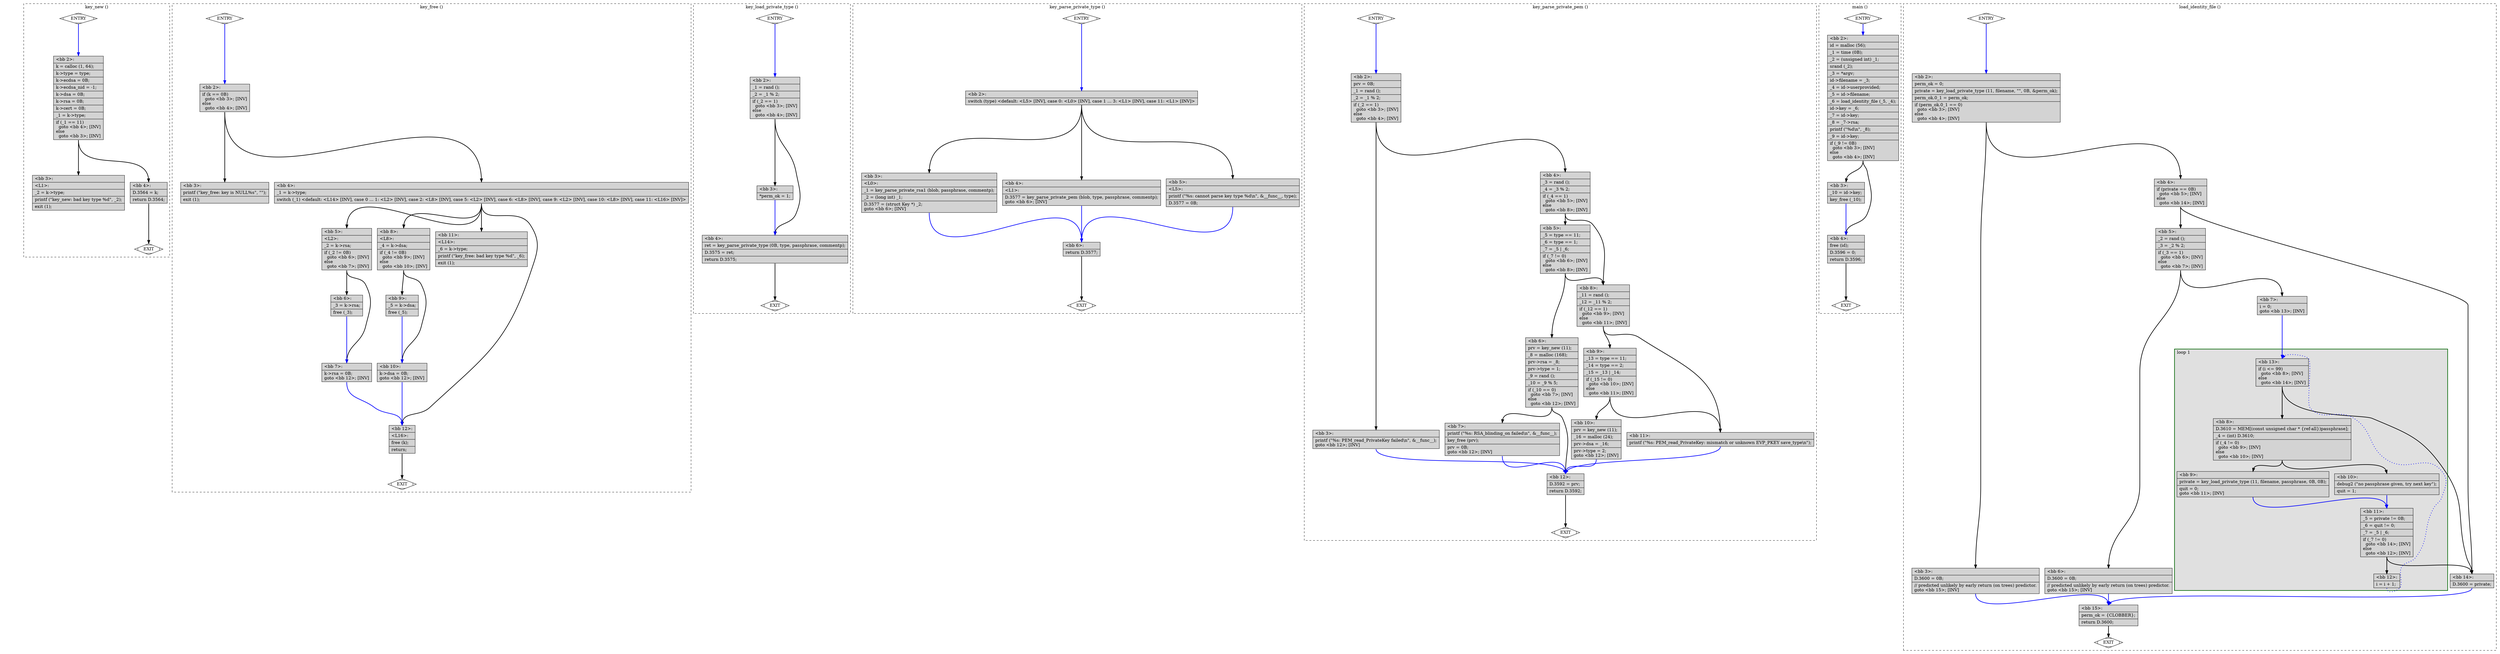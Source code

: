 digraph "test.o-openssh_leak_8.c.015t.cfg" {
overlap=false;
subgraph "cluster_key_new" {
	style="dashed";
	color="black";
	label="key_new ()";
	fn_22_basic_block_0 [shape=Mdiamond,style=filled,fillcolor=white,label="ENTRY"];

	fn_22_basic_block_1 [shape=Mdiamond,style=filled,fillcolor=white,label="EXIT"];

	fn_22_basic_block_2 [shape=record,style=filled,fillcolor=lightgrey,label="{\<bb\ 2\>:\l\
|k\ =\ calloc\ (1,\ 64);\l\
|k-\>type\ =\ type;\l\
|k-\>ecdsa\ =\ 0B;\l\
|k-\>ecdsa_nid\ =\ -1;\l\
|k-\>dsa\ =\ 0B;\l\
|k-\>rsa\ =\ 0B;\l\
|k-\>cert\ =\ 0B;\l\
|_1\ =\ k-\>type;\l\
|if\ (_1\ ==\ 11)\l\
\ \ goto\ \<bb\ 4\>;\ [INV]\l\
else\l\
\ \ goto\ \<bb\ 3\>;\ [INV]\l\
}"];

	fn_22_basic_block_3 [shape=record,style=filled,fillcolor=lightgrey,label="{\<bb\ 3\>:\l\
|\<L1\>:\l\
|_2\ =\ k-\>type;\l\
|printf\ (\"key_new:\ bad\ key\ type\ %d\",\ _2);\l\
|exit\ (1);\l\
}"];

	fn_22_basic_block_4 [shape=record,style=filled,fillcolor=lightgrey,label="{\<bb\ 4\>:\l\
|D.3564\ =\ k;\l\
|return\ D.3564;\l\
}"];

	fn_22_basic_block_0:s -> fn_22_basic_block_2:n [style="solid,bold",color=blue,weight=100,constraint=true];
	fn_22_basic_block_2:s -> fn_22_basic_block_3:n [style="solid,bold",color=black,weight=10,constraint=true];
	fn_22_basic_block_2:s -> fn_22_basic_block_4:n [style="solid,bold",color=black,weight=10,constraint=true];
	fn_22_basic_block_4:s -> fn_22_basic_block_1:n [style="solid,bold",color=black,weight=10,constraint=true];
	fn_22_basic_block_0:s -> fn_22_basic_block_1:n [style="invis",constraint=true];
}
subgraph "cluster_key_free" {
	style="dashed";
	color="black";
	label="key_free ()";
	fn_23_basic_block_0 [shape=Mdiamond,style=filled,fillcolor=white,label="ENTRY"];

	fn_23_basic_block_1 [shape=Mdiamond,style=filled,fillcolor=white,label="EXIT"];

	fn_23_basic_block_2 [shape=record,style=filled,fillcolor=lightgrey,label="{\<bb\ 2\>:\l\
|if\ (k\ ==\ 0B)\l\
\ \ goto\ \<bb\ 3\>;\ [INV]\l\
else\l\
\ \ goto\ \<bb\ 4\>;\ [INV]\l\
}"];

	fn_23_basic_block_3 [shape=record,style=filled,fillcolor=lightgrey,label="{\<bb\ 3\>:\l\
|printf\ (\"key_free:\ key\ is\ NULL%s\",\ \"\");\l\
|exit\ (1);\l\
}"];

	fn_23_basic_block_4 [shape=record,style=filled,fillcolor=lightgrey,label="{\<bb\ 4\>:\l\
|_1\ =\ k-\>type;\l\
|switch\ (_1)\ \<default:\ \<L14\>\ [INV],\ case\ 0\ ...\ 1:\ \<L2\>\ [INV],\ case\ 2:\ \<L8\>\ [INV],\ case\ 5:\ \<L2\>\ [INV],\ case\ 6:\ \<L8\>\ [INV],\ case\ 9:\ \<L2\>\ [INV],\ case\ 10:\ \<L8\>\ [INV],\ case\ 11:\ \<L16\>\ [INV]\>\l\
}"];

	fn_23_basic_block_5 [shape=record,style=filled,fillcolor=lightgrey,label="{\<bb\ 5\>:\l\
|\<L2\>:\l\
|_2\ =\ k-\>rsa;\l\
|if\ (_2\ !=\ 0B)\l\
\ \ goto\ \<bb\ 6\>;\ [INV]\l\
else\l\
\ \ goto\ \<bb\ 7\>;\ [INV]\l\
}"];

	fn_23_basic_block_6 [shape=record,style=filled,fillcolor=lightgrey,label="{\<bb\ 6\>:\l\
|_3\ =\ k-\>rsa;\l\
|free\ (_3);\l\
}"];

	fn_23_basic_block_7 [shape=record,style=filled,fillcolor=lightgrey,label="{\<bb\ 7\>:\l\
|k-\>rsa\ =\ 0B;\l\
goto\ \<bb\ 12\>;\ [INV]\l\
}"];

	fn_23_basic_block_8 [shape=record,style=filled,fillcolor=lightgrey,label="{\<bb\ 8\>:\l\
|\<L8\>:\l\
|_4\ =\ k-\>dsa;\l\
|if\ (_4\ !=\ 0B)\l\
\ \ goto\ \<bb\ 9\>;\ [INV]\l\
else\l\
\ \ goto\ \<bb\ 10\>;\ [INV]\l\
}"];

	fn_23_basic_block_9 [shape=record,style=filled,fillcolor=lightgrey,label="{\<bb\ 9\>:\l\
|_5\ =\ k-\>dsa;\l\
|free\ (_5);\l\
}"];

	fn_23_basic_block_10 [shape=record,style=filled,fillcolor=lightgrey,label="{\<bb\ 10\>:\l\
|k-\>dsa\ =\ 0B;\l\
goto\ \<bb\ 12\>;\ [INV]\l\
}"];

	fn_23_basic_block_11 [shape=record,style=filled,fillcolor=lightgrey,label="{\<bb\ 11\>:\l\
|\<L14\>:\l\
|_6\ =\ k-\>type;\l\
|printf\ (\"key_free:\ bad\ key\ type\ %d\",\ _6);\l\
|exit\ (1);\l\
}"];

	fn_23_basic_block_12 [shape=record,style=filled,fillcolor=lightgrey,label="{\<bb\ 12\>:\l\
|\<L16\>:\l\
|free\ (k);\l\
|return;\l\
}"];

	fn_23_basic_block_0:s -> fn_23_basic_block_2:n [style="solid,bold",color=blue,weight=100,constraint=true];
	fn_23_basic_block_2:s -> fn_23_basic_block_3:n [style="solid,bold",color=black,weight=10,constraint=true];
	fn_23_basic_block_2:s -> fn_23_basic_block_4:n [style="solid,bold",color=black,weight=10,constraint=true];
	fn_23_basic_block_4:s -> fn_23_basic_block_11:n [style="solid,bold",color=black,weight=10,constraint=true];
	fn_23_basic_block_4:s -> fn_23_basic_block_5:n [style="solid,bold",color=black,weight=10,constraint=true];
	fn_23_basic_block_4:s -> fn_23_basic_block_8:n [style="solid,bold",color=black,weight=10,constraint=true];
	fn_23_basic_block_4:s -> fn_23_basic_block_12:n [style="solid,bold",color=black,weight=10,constraint=true];
	fn_23_basic_block_5:s -> fn_23_basic_block_6:n [style="solid,bold",color=black,weight=10,constraint=true];
	fn_23_basic_block_5:s -> fn_23_basic_block_7:n [style="solid,bold",color=black,weight=10,constraint=true];
	fn_23_basic_block_6:s -> fn_23_basic_block_7:n [style="solid,bold",color=blue,weight=100,constraint=true];
	fn_23_basic_block_7:s -> fn_23_basic_block_12:n [style="solid,bold",color=blue,weight=100,constraint=true];
	fn_23_basic_block_8:s -> fn_23_basic_block_9:n [style="solid,bold",color=black,weight=10,constraint=true];
	fn_23_basic_block_8:s -> fn_23_basic_block_10:n [style="solid,bold",color=black,weight=10,constraint=true];
	fn_23_basic_block_9:s -> fn_23_basic_block_10:n [style="solid,bold",color=blue,weight=100,constraint=true];
	fn_23_basic_block_10:s -> fn_23_basic_block_12:n [style="solid,bold",color=blue,weight=100,constraint=true];
	fn_23_basic_block_12:s -> fn_23_basic_block_1:n [style="solid,bold",color=black,weight=10,constraint=true];
	fn_23_basic_block_0:s -> fn_23_basic_block_1:n [style="invis",constraint=true];
}
subgraph "cluster_key_load_private_type" {
	style="dashed";
	color="black";
	label="key_load_private_type ()";
	fn_26_basic_block_0 [shape=Mdiamond,style=filled,fillcolor=white,label="ENTRY"];

	fn_26_basic_block_1 [shape=Mdiamond,style=filled,fillcolor=white,label="EXIT"];

	fn_26_basic_block_2 [shape=record,style=filled,fillcolor=lightgrey,label="{\<bb\ 2\>:\l\
|_1\ =\ rand\ ();\l\
|_2\ =\ _1\ %\ 2;\l\
|if\ (_2\ ==\ 1)\l\
\ \ goto\ \<bb\ 3\>;\ [INV]\l\
else\l\
\ \ goto\ \<bb\ 4\>;\ [INV]\l\
}"];

	fn_26_basic_block_3 [shape=record,style=filled,fillcolor=lightgrey,label="{\<bb\ 3\>:\l\
|*perm_ok\ =\ 1;\l\
}"];

	fn_26_basic_block_4 [shape=record,style=filled,fillcolor=lightgrey,label="{\<bb\ 4\>:\l\
|ret\ =\ key_parse_private_type\ (0B,\ type,\ passphrase,\ commentp);\l\
|D.3575\ =\ ret;\l\
|return\ D.3575;\l\
}"];

	fn_26_basic_block_0:s -> fn_26_basic_block_2:n [style="solid,bold",color=blue,weight=100,constraint=true];
	fn_26_basic_block_2:s -> fn_26_basic_block_3:n [style="solid,bold",color=black,weight=10,constraint=true];
	fn_26_basic_block_2:s -> fn_26_basic_block_4:n [style="solid,bold",color=black,weight=10,constraint=true];
	fn_26_basic_block_3:s -> fn_26_basic_block_4:n [style="solid,bold",color=blue,weight=100,constraint=true];
	fn_26_basic_block_4:s -> fn_26_basic_block_1:n [style="solid,bold",color=black,weight=10,constraint=true];
	fn_26_basic_block_0:s -> fn_26_basic_block_1:n [style="invis",constraint=true];
}
subgraph "cluster_key_parse_private_type" {
	style="dashed";
	color="black";
	label="key_parse_private_type ()";
	fn_25_basic_block_0 [shape=Mdiamond,style=filled,fillcolor=white,label="ENTRY"];

	fn_25_basic_block_1 [shape=Mdiamond,style=filled,fillcolor=white,label="EXIT"];

	fn_25_basic_block_2 [shape=record,style=filled,fillcolor=lightgrey,label="{\<bb\ 2\>:\l\
|switch\ (type)\ \<default:\ \<L5\>\ [INV],\ case\ 0:\ \<L0\>\ [INV],\ case\ 1\ ...\ 3:\ \<L1\>\ [INV],\ case\ 11:\ \<L1\>\ [INV]\>\l\
}"];

	fn_25_basic_block_3 [shape=record,style=filled,fillcolor=lightgrey,label="{\<bb\ 3\>:\l\
|\<L0\>:\l\
|_1\ =\ key_parse_private_rsa1\ (blob,\ passphrase,\ commentp);\l\
|_2\ =\ (long\ int)\ _1;\l\
|D.3577\ =\ (struct\ Key\ *)\ _2;\l\
goto\ \<bb\ 6\>;\ [INV]\l\
}"];

	fn_25_basic_block_4 [shape=record,style=filled,fillcolor=lightgrey,label="{\<bb\ 4\>:\l\
|\<L1\>:\l\
|D.3577\ =\ key_parse_private_pem\ (blob,\ type,\ passphrase,\ commentp);\l\
goto\ \<bb\ 6\>;\ [INV]\l\
}"];

	fn_25_basic_block_5 [shape=record,style=filled,fillcolor=lightgrey,label="{\<bb\ 5\>:\l\
|\<L5\>:\l\
|printf\ (\"%s:\ cannot\ parse\ key\ type\ %d\\n\",\ &__func__,\ type);\l\
|D.3577\ =\ 0B;\l\
}"];

	fn_25_basic_block_6 [shape=record,style=filled,fillcolor=lightgrey,label="{\<bb\ 6\>:\l\
|return\ D.3577;\l\
}"];

	fn_25_basic_block_0:s -> fn_25_basic_block_2:n [style="solid,bold",color=blue,weight=100,constraint=true];
	fn_25_basic_block_2:s -> fn_25_basic_block_5:n [style="solid,bold",color=black,weight=10,constraint=true];
	fn_25_basic_block_2:s -> fn_25_basic_block_3:n [style="solid,bold",color=black,weight=10,constraint=true];
	fn_25_basic_block_2:s -> fn_25_basic_block_4:n [style="solid,bold",color=black,weight=10,constraint=true];
	fn_25_basic_block_3:s -> fn_25_basic_block_6:n [style="solid,bold",color=blue,weight=100,constraint=true];
	fn_25_basic_block_4:s -> fn_25_basic_block_6:n [style="solid,bold",color=blue,weight=100,constraint=true];
	fn_25_basic_block_5:s -> fn_25_basic_block_6:n [style="solid,bold",color=blue,weight=100,constraint=true];
	fn_25_basic_block_6:s -> fn_25_basic_block_1:n [style="solid,bold",color=black,weight=10,constraint=true];
	fn_25_basic_block_0:s -> fn_25_basic_block_1:n [style="invis",constraint=true];
}
subgraph "cluster_key_parse_private_pem" {
	style="dashed";
	color="black";
	label="key_parse_private_pem ()";
	fn_24_basic_block_0 [shape=Mdiamond,style=filled,fillcolor=white,label="ENTRY"];

	fn_24_basic_block_1 [shape=Mdiamond,style=filled,fillcolor=white,label="EXIT"];

	fn_24_basic_block_2 [shape=record,style=filled,fillcolor=lightgrey,label="{\<bb\ 2\>:\l\
|prv\ =\ 0B;\l\
|_1\ =\ rand\ ();\l\
|_2\ =\ _1\ %\ 2;\l\
|if\ (_2\ ==\ 1)\l\
\ \ goto\ \<bb\ 3\>;\ [INV]\l\
else\l\
\ \ goto\ \<bb\ 4\>;\ [INV]\l\
}"];

	fn_24_basic_block_3 [shape=record,style=filled,fillcolor=lightgrey,label="{\<bb\ 3\>:\l\
|printf\ (\"%s:\ PEM_read_PrivateKey\ failed\\n\",\ &__func__);\l\
goto\ \<bb\ 12\>;\ [INV]\l\
}"];

	fn_24_basic_block_4 [shape=record,style=filled,fillcolor=lightgrey,label="{\<bb\ 4\>:\l\
|_3\ =\ rand\ ();\l\
|_4\ =\ _3\ %\ 2;\l\
|if\ (_4\ ==\ 1)\l\
\ \ goto\ \<bb\ 5\>;\ [INV]\l\
else\l\
\ \ goto\ \<bb\ 8\>;\ [INV]\l\
}"];

	fn_24_basic_block_5 [shape=record,style=filled,fillcolor=lightgrey,label="{\<bb\ 5\>:\l\
|_5\ =\ type\ ==\ 11;\l\
|_6\ =\ type\ ==\ 1;\l\
|_7\ =\ _5\ \|\ _6;\l\
|if\ (_7\ !=\ 0)\l\
\ \ goto\ \<bb\ 6\>;\ [INV]\l\
else\l\
\ \ goto\ \<bb\ 8\>;\ [INV]\l\
}"];

	fn_24_basic_block_6 [shape=record,style=filled,fillcolor=lightgrey,label="{\<bb\ 6\>:\l\
|prv\ =\ key_new\ (11);\l\
|_8\ =\ malloc\ (168);\l\
|prv-\>rsa\ =\ _8;\l\
|prv-\>type\ =\ 1;\l\
|_9\ =\ rand\ ();\l\
|_10\ =\ _9\ %\ 5;\l\
|if\ (_10\ ==\ 0)\l\
\ \ goto\ \<bb\ 7\>;\ [INV]\l\
else\l\
\ \ goto\ \<bb\ 12\>;\ [INV]\l\
}"];

	fn_24_basic_block_7 [shape=record,style=filled,fillcolor=lightgrey,label="{\<bb\ 7\>:\l\
|printf\ (\"%s:\ RSA_blinding_on\ failed\\n\",\ &__func__);\l\
|key_free\ (prv);\l\
|prv\ =\ 0B;\l\
goto\ \<bb\ 12\>;\ [INV]\l\
}"];

	fn_24_basic_block_8 [shape=record,style=filled,fillcolor=lightgrey,label="{\<bb\ 8\>:\l\
|_11\ =\ rand\ ();\l\
|_12\ =\ _11\ %\ 2;\l\
|if\ (_12\ ==\ 1)\l\
\ \ goto\ \<bb\ 9\>;\ [INV]\l\
else\l\
\ \ goto\ \<bb\ 11\>;\ [INV]\l\
}"];

	fn_24_basic_block_9 [shape=record,style=filled,fillcolor=lightgrey,label="{\<bb\ 9\>:\l\
|_13\ =\ type\ ==\ 11;\l\
|_14\ =\ type\ ==\ 2;\l\
|_15\ =\ _13\ \|\ _14;\l\
|if\ (_15\ !=\ 0)\l\
\ \ goto\ \<bb\ 10\>;\ [INV]\l\
else\l\
\ \ goto\ \<bb\ 11\>;\ [INV]\l\
}"];

	fn_24_basic_block_10 [shape=record,style=filled,fillcolor=lightgrey,label="{\<bb\ 10\>:\l\
|prv\ =\ key_new\ (11);\l\
|_16\ =\ malloc\ (24);\l\
|prv-\>dsa\ =\ _16;\l\
|prv-\>type\ =\ 2;\l\
goto\ \<bb\ 12\>;\ [INV]\l\
}"];

	fn_24_basic_block_11 [shape=record,style=filled,fillcolor=lightgrey,label="{\<bb\ 11\>:\l\
|printf\ (\"%s:\ PEM_read_PrivateKey:\ mismatch\ or\ unknown\ EVP_PKEY\ save_type\\n\");\l\
}"];

	fn_24_basic_block_12 [shape=record,style=filled,fillcolor=lightgrey,label="{\<bb\ 12\>:\l\
|D.3592\ =\ prv;\l\
|return\ D.3592;\l\
}"];

	fn_24_basic_block_0:s -> fn_24_basic_block_2:n [style="solid,bold",color=blue,weight=100,constraint=true];
	fn_24_basic_block_2:s -> fn_24_basic_block_3:n [style="solid,bold",color=black,weight=10,constraint=true];
	fn_24_basic_block_2:s -> fn_24_basic_block_4:n [style="solid,bold",color=black,weight=10,constraint=true];
	fn_24_basic_block_3:s -> fn_24_basic_block_12:n [style="solid,bold",color=blue,weight=100,constraint=true];
	fn_24_basic_block_4:s -> fn_24_basic_block_5:n [style="solid,bold",color=black,weight=10,constraint=true];
	fn_24_basic_block_4:s -> fn_24_basic_block_8:n [style="solid,bold",color=black,weight=10,constraint=true];
	fn_24_basic_block_5:s -> fn_24_basic_block_6:n [style="solid,bold",color=black,weight=10,constraint=true];
	fn_24_basic_block_5:s -> fn_24_basic_block_8:n [style="solid,bold",color=black,weight=10,constraint=true];
	fn_24_basic_block_6:s -> fn_24_basic_block_7:n [style="solid,bold",color=black,weight=10,constraint=true];
	fn_24_basic_block_6:s -> fn_24_basic_block_12:n [style="solid,bold",color=black,weight=10,constraint=true];
	fn_24_basic_block_7:s -> fn_24_basic_block_12:n [style="solid,bold",color=blue,weight=100,constraint=true];
	fn_24_basic_block_8:s -> fn_24_basic_block_9:n [style="solid,bold",color=black,weight=10,constraint=true];
	fn_24_basic_block_8:s -> fn_24_basic_block_11:n [style="solid,bold",color=black,weight=10,constraint=true];
	fn_24_basic_block_9:s -> fn_24_basic_block_10:n [style="solid,bold",color=black,weight=10,constraint=true];
	fn_24_basic_block_9:s -> fn_24_basic_block_11:n [style="solid,bold",color=black,weight=10,constraint=true];
	fn_24_basic_block_10:s -> fn_24_basic_block_12:n [style="solid,bold",color=blue,weight=100,constraint=true];
	fn_24_basic_block_11:s -> fn_24_basic_block_12:n [style="solid,bold",color=blue,weight=100,constraint=true];
	fn_24_basic_block_12:s -> fn_24_basic_block_1:n [style="solid,bold",color=black,weight=10,constraint=true];
	fn_24_basic_block_0:s -> fn_24_basic_block_1:n [style="invis",constraint=true];
}
subgraph "cluster_main" {
	style="dashed";
	color="black";
	label="main ()";
	fn_28_basic_block_0 [shape=Mdiamond,style=filled,fillcolor=white,label="ENTRY"];

	fn_28_basic_block_1 [shape=Mdiamond,style=filled,fillcolor=white,label="EXIT"];

	fn_28_basic_block_2 [shape=record,style=filled,fillcolor=lightgrey,label="{\<bb\ 2\>:\l\
|id\ =\ malloc\ (56);\l\
|_1\ =\ time\ (0B);\l\
|_2\ =\ (unsigned\ int)\ _1;\l\
|srand\ (_2);\l\
|_3\ =\ *argv;\l\
|id-\>filename\ =\ _3;\l\
|_4\ =\ id-\>userprovided;\l\
|_5\ =\ id-\>filename;\l\
|_6\ =\ load_identity_file\ (_5,\ _4);\l\
|id-\>key\ =\ _6;\l\
|_7\ =\ id-\>key;\l\
|_8\ =\ _7-\>rsa;\l\
|printf\ (\"%d\\n\",\ _8);\l\
|_9\ =\ id-\>key;\l\
|if\ (_9\ !=\ 0B)\l\
\ \ goto\ \<bb\ 3\>;\ [INV]\l\
else\l\
\ \ goto\ \<bb\ 4\>;\ [INV]\l\
}"];

	fn_28_basic_block_3 [shape=record,style=filled,fillcolor=lightgrey,label="{\<bb\ 3\>:\l\
|_10\ =\ id-\>key;\l\
|key_free\ (_10);\l\
}"];

	fn_28_basic_block_4 [shape=record,style=filled,fillcolor=lightgrey,label="{\<bb\ 4\>:\l\
|free\ (id);\l\
|D.3596\ =\ 0;\l\
|return\ D.3596;\l\
}"];

	fn_28_basic_block_0:s -> fn_28_basic_block_2:n [style="solid,bold",color=blue,weight=100,constraint=true];
	fn_28_basic_block_2:s -> fn_28_basic_block_3:n [style="solid,bold",color=black,weight=10,constraint=true];
	fn_28_basic_block_2:s -> fn_28_basic_block_4:n [style="solid,bold",color=black,weight=10,constraint=true];
	fn_28_basic_block_3:s -> fn_28_basic_block_4:n [style="solid,bold",color=blue,weight=100,constraint=true];
	fn_28_basic_block_4:s -> fn_28_basic_block_1:n [style="solid,bold",color=black,weight=10,constraint=true];
	fn_28_basic_block_0:s -> fn_28_basic_block_1:n [style="invis",constraint=true];
}
subgraph "cluster_load_identity_file" {
	style="dashed";
	color="black";
	label="load_identity_file ()";
	subgraph cluster_27_1 {
	style="filled";
	color="darkgreen";
	fillcolor="grey88";
	label="loop 1";
	labeljust=l;
	penwidth=2;
	fn_27_basic_block_13 [shape=record,style=filled,fillcolor=lightgrey,label="{\<bb\ 13\>:\l\
|if\ (i\ \<=\ 99)\l\
\ \ goto\ \<bb\ 8\>;\ [INV]\l\
else\l\
\ \ goto\ \<bb\ 14\>;\ [INV]\l\
}"];

	fn_27_basic_block_8 [shape=record,style=filled,fillcolor=lightgrey,label="{\<bb\ 8\>:\l\
|D.3610\ =\ MEM[(const\ unsigned\ char\ *\ \{ref-all\})passphrase];\l\
|_4\ =\ (int)\ D.3610;\l\
|if\ (_4\ !=\ 0)\l\
\ \ goto\ \<bb\ 9\>;\ [INV]\l\
else\l\
\ \ goto\ \<bb\ 10\>;\ [INV]\l\
}"];

	fn_27_basic_block_9 [shape=record,style=filled,fillcolor=lightgrey,label="{\<bb\ 9\>:\l\
|private\ =\ key_load_private_type\ (11,\ filename,\ passphrase,\ 0B,\ 0B);\l\
|quit\ =\ 0;\l\
goto\ \<bb\ 11\>;\ [INV]\l\
}"];

	fn_27_basic_block_10 [shape=record,style=filled,fillcolor=lightgrey,label="{\<bb\ 10\>:\l\
|debug2\ (\"no\ passphrase\ given,\ try\ next\ key\");\l\
|quit\ =\ 1;\l\
}"];

	fn_27_basic_block_11 [shape=record,style=filled,fillcolor=lightgrey,label="{\<bb\ 11\>:\l\
|_5\ =\ private\ !=\ 0B;\l\
|_6\ =\ quit\ !=\ 0;\l\
|_7\ =\ _5\ \|\ _6;\l\
|if\ (_7\ !=\ 0)\l\
\ \ goto\ \<bb\ 14\>;\ [INV]\l\
else\l\
\ \ goto\ \<bb\ 12\>;\ [INV]\l\
}"];

	fn_27_basic_block_12 [shape=record,style=filled,fillcolor=lightgrey,label="{\<bb\ 12\>:\l\
|i\ =\ i\ +\ 1;\l\
}"];

	}
	fn_27_basic_block_0 [shape=Mdiamond,style=filled,fillcolor=white,label="ENTRY"];

	fn_27_basic_block_1 [shape=Mdiamond,style=filled,fillcolor=white,label="EXIT"];

	fn_27_basic_block_2 [shape=record,style=filled,fillcolor=lightgrey,label="{\<bb\ 2\>:\l\
|perm_ok\ =\ 0;\l\
|private\ =\ key_load_private_type\ (11,\ filename,\ \"\",\ 0B,\ &perm_ok);\l\
|perm_ok.0_1\ =\ perm_ok;\l\
|if\ (perm_ok.0_1\ ==\ 0)\l\
\ \ goto\ \<bb\ 3\>;\ [INV]\l\
else\l\
\ \ goto\ \<bb\ 4\>;\ [INV]\l\
}"];

	fn_27_basic_block_3 [shape=record,style=filled,fillcolor=lightgrey,label="{\<bb\ 3\>:\l\
|D.3600\ =\ 0B;\l\
|//\ predicted\ unlikely\ by\ early\ return\ (on\ trees)\ predictor.\l\
goto\ \<bb\ 15\>;\ [INV]\l\
}"];

	fn_27_basic_block_4 [shape=record,style=filled,fillcolor=lightgrey,label="{\<bb\ 4\>:\l\
|if\ (private\ ==\ 0B)\l\
\ \ goto\ \<bb\ 5\>;\ [INV]\l\
else\l\
\ \ goto\ \<bb\ 14\>;\ [INV]\l\
}"];

	fn_27_basic_block_5 [shape=record,style=filled,fillcolor=lightgrey,label="{\<bb\ 5\>:\l\
|_2\ =\ rand\ ();\l\
|_3\ =\ _2\ %\ 2;\l\
|if\ (_3\ ==\ 1)\l\
\ \ goto\ \<bb\ 6\>;\ [INV]\l\
else\l\
\ \ goto\ \<bb\ 7\>;\ [INV]\l\
}"];

	fn_27_basic_block_6 [shape=record,style=filled,fillcolor=lightgrey,label="{\<bb\ 6\>:\l\
|D.3600\ =\ 0B;\l\
|//\ predicted\ unlikely\ by\ early\ return\ (on\ trees)\ predictor.\l\
goto\ \<bb\ 15\>;\ [INV]\l\
}"];

	fn_27_basic_block_7 [shape=record,style=filled,fillcolor=lightgrey,label="{\<bb\ 7\>:\l\
|i\ =\ 0;\l\
goto\ \<bb\ 13\>;\ [INV]\l\
}"];

	fn_27_basic_block_14 [shape=record,style=filled,fillcolor=lightgrey,label="{\<bb\ 14\>:\l\
|D.3600\ =\ private;\l\
}"];

	fn_27_basic_block_15 [shape=record,style=filled,fillcolor=lightgrey,label="{\<bb\ 15\>:\l\
|perm_ok\ =\ \{CLOBBER\};\l\
|return\ D.3600;\l\
}"];

	fn_27_basic_block_0:s -> fn_27_basic_block_2:n [style="solid,bold",color=blue,weight=100,constraint=true];
	fn_27_basic_block_2:s -> fn_27_basic_block_3:n [style="solid,bold",color=black,weight=10,constraint=true];
	fn_27_basic_block_2:s -> fn_27_basic_block_4:n [style="solid,bold",color=black,weight=10,constraint=true];
	fn_27_basic_block_3:s -> fn_27_basic_block_15:n [style="solid,bold",color=blue,weight=100,constraint=true];
	fn_27_basic_block_4:s -> fn_27_basic_block_5:n [style="solid,bold",color=black,weight=10,constraint=true];
	fn_27_basic_block_4:s -> fn_27_basic_block_14:n [style="solid,bold",color=black,weight=10,constraint=true];
	fn_27_basic_block_5:s -> fn_27_basic_block_6:n [style="solid,bold",color=black,weight=10,constraint=true];
	fn_27_basic_block_5:s -> fn_27_basic_block_7:n [style="solid,bold",color=black,weight=10,constraint=true];
	fn_27_basic_block_6:s -> fn_27_basic_block_15:n [style="solid,bold",color=blue,weight=100,constraint=true];
	fn_27_basic_block_7:s -> fn_27_basic_block_13:n [style="solid,bold",color=blue,weight=100,constraint=true];
	fn_27_basic_block_8:s -> fn_27_basic_block_9:n [style="solid,bold",color=black,weight=10,constraint=true];
	fn_27_basic_block_8:s -> fn_27_basic_block_10:n [style="solid,bold",color=black,weight=10,constraint=true];
	fn_27_basic_block_9:s -> fn_27_basic_block_11:n [style="solid,bold",color=blue,weight=100,constraint=true];
	fn_27_basic_block_10:s -> fn_27_basic_block_11:n [style="solid,bold",color=blue,weight=100,constraint=true];
	fn_27_basic_block_11:s -> fn_27_basic_block_14:n [style="solid,bold",color=black,weight=10,constraint=true];
	fn_27_basic_block_11:s -> fn_27_basic_block_12:n [style="solid,bold",color=black,weight=10,constraint=true];
	fn_27_basic_block_12:s -> fn_27_basic_block_13:n [style="dotted,bold",color=blue,weight=10,constraint=false];
	fn_27_basic_block_13:s -> fn_27_basic_block_8:n [style="solid,bold",color=black,weight=10,constraint=true];
	fn_27_basic_block_13:s -> fn_27_basic_block_14:n [style="solid,bold",color=black,weight=10,constraint=true];
	fn_27_basic_block_14:s -> fn_27_basic_block_15:n [style="solid,bold",color=blue,weight=100,constraint=true];
	fn_27_basic_block_15:s -> fn_27_basic_block_1:n [style="solid,bold",color=black,weight=10,constraint=true];
	fn_27_basic_block_0:s -> fn_27_basic_block_1:n [style="invis",constraint=true];
}
}

